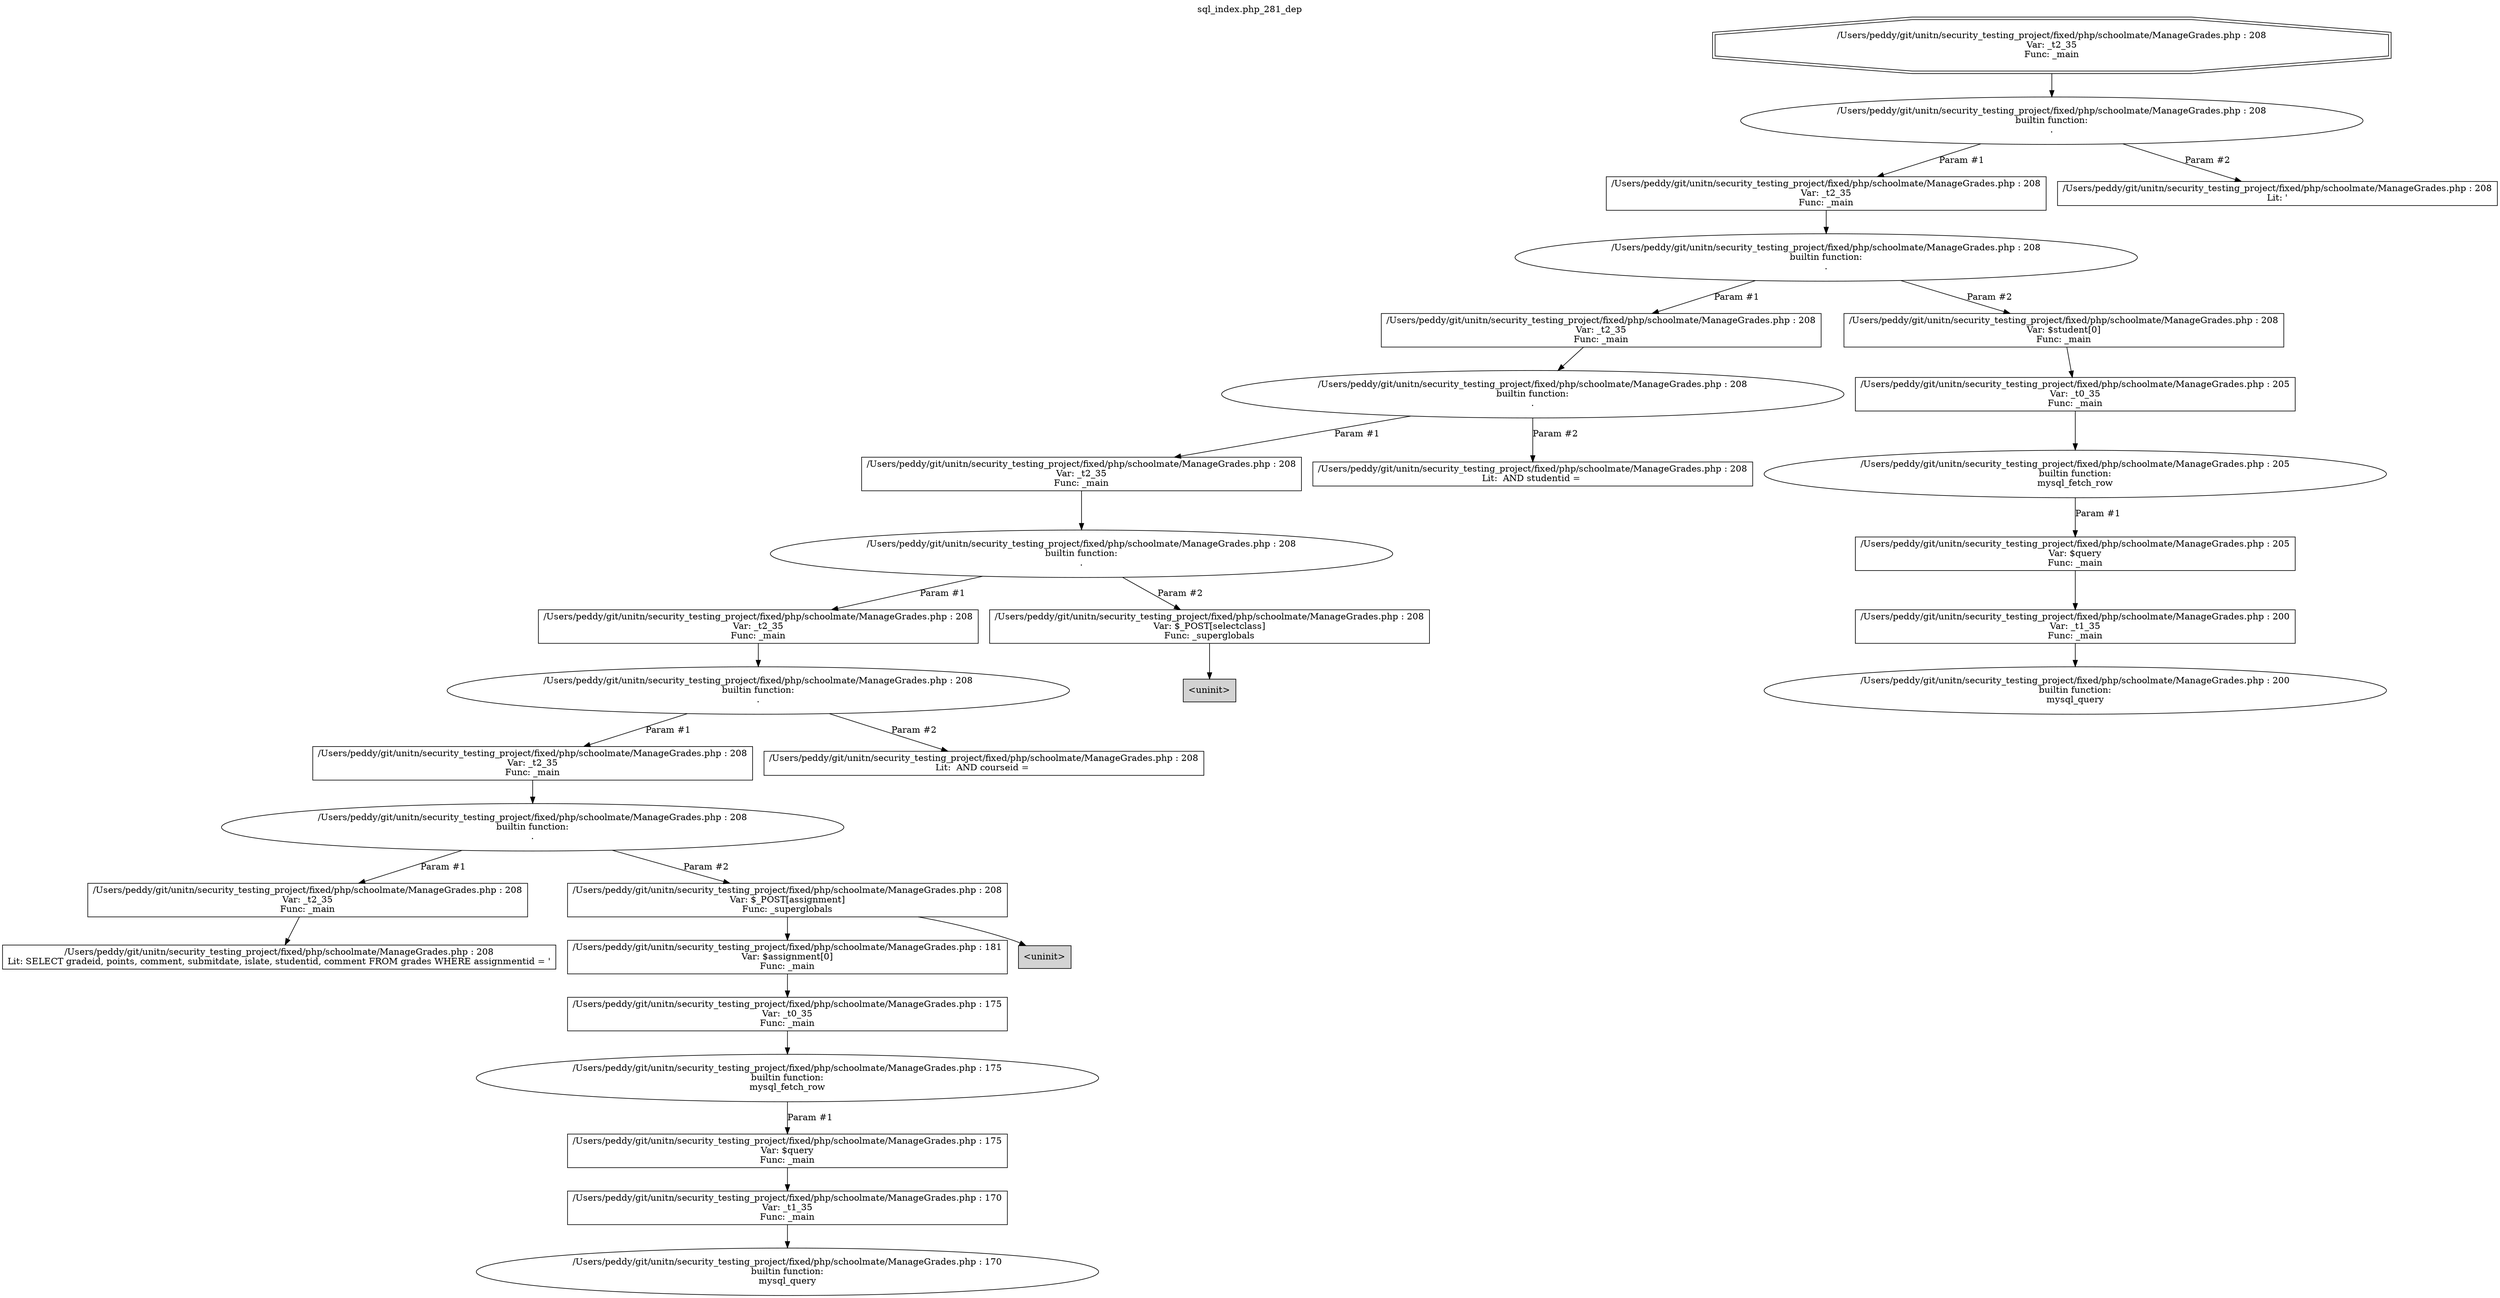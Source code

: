 digraph cfg {
  label="sql_index.php_281_dep";
  labelloc=t;
  n1 [shape=doubleoctagon, label="/Users/peddy/git/unitn/security_testing_project/fixed/php/schoolmate/ManageGrades.php : 208\nVar: _t2_35\nFunc: _main\n"];
  n2 [shape=ellipse, label="/Users/peddy/git/unitn/security_testing_project/fixed/php/schoolmate/ManageGrades.php : 208\nbuiltin function:\n.\n"];
  n3 [shape=box, label="/Users/peddy/git/unitn/security_testing_project/fixed/php/schoolmate/ManageGrades.php : 208\nVar: _t2_35\nFunc: _main\n"];
  n4 [shape=ellipse, label="/Users/peddy/git/unitn/security_testing_project/fixed/php/schoolmate/ManageGrades.php : 208\nbuiltin function:\n.\n"];
  n5 [shape=box, label="/Users/peddy/git/unitn/security_testing_project/fixed/php/schoolmate/ManageGrades.php : 208\nVar: _t2_35\nFunc: _main\n"];
  n6 [shape=ellipse, label="/Users/peddy/git/unitn/security_testing_project/fixed/php/schoolmate/ManageGrades.php : 208\nbuiltin function:\n.\n"];
  n7 [shape=box, label="/Users/peddy/git/unitn/security_testing_project/fixed/php/schoolmate/ManageGrades.php : 208\nVar: _t2_35\nFunc: _main\n"];
  n8 [shape=ellipse, label="/Users/peddy/git/unitn/security_testing_project/fixed/php/schoolmate/ManageGrades.php : 208\nbuiltin function:\n.\n"];
  n9 [shape=box, label="/Users/peddy/git/unitn/security_testing_project/fixed/php/schoolmate/ManageGrades.php : 208\nVar: _t2_35\nFunc: _main\n"];
  n10 [shape=ellipse, label="/Users/peddy/git/unitn/security_testing_project/fixed/php/schoolmate/ManageGrades.php : 208\nbuiltin function:\n.\n"];
  n11 [shape=box, label="/Users/peddy/git/unitn/security_testing_project/fixed/php/schoolmate/ManageGrades.php : 208\nVar: _t2_35\nFunc: _main\n"];
  n12 [shape=ellipse, label="/Users/peddy/git/unitn/security_testing_project/fixed/php/schoolmate/ManageGrades.php : 208\nbuiltin function:\n.\n"];
  n13 [shape=box, label="/Users/peddy/git/unitn/security_testing_project/fixed/php/schoolmate/ManageGrades.php : 208\nVar: _t2_35\nFunc: _main\n"];
  n14 [shape=box, label="/Users/peddy/git/unitn/security_testing_project/fixed/php/schoolmate/ManageGrades.php : 208\nLit: SELECT gradeid, points, comment, submitdate, islate, studentid, comment FROM grades WHERE assignmentid = '\n"];
  n15 [shape=box, label="/Users/peddy/git/unitn/security_testing_project/fixed/php/schoolmate/ManageGrades.php : 208\nVar: $_POST[assignment]\nFunc: _superglobals\n"];
  n16 [shape=box, label="/Users/peddy/git/unitn/security_testing_project/fixed/php/schoolmate/ManageGrades.php : 181\nVar: $assignment[0]\nFunc: _main\n"];
  n17 [shape=box, label="/Users/peddy/git/unitn/security_testing_project/fixed/php/schoolmate/ManageGrades.php : 175\nVar: _t0_35\nFunc: _main\n"];
  n18 [shape=ellipse, label="/Users/peddy/git/unitn/security_testing_project/fixed/php/schoolmate/ManageGrades.php : 175\nbuiltin function:\nmysql_fetch_row\n"];
  n19 [shape=box, label="/Users/peddy/git/unitn/security_testing_project/fixed/php/schoolmate/ManageGrades.php : 175\nVar: $query\nFunc: _main\n"];
  n20 [shape=box, label="/Users/peddy/git/unitn/security_testing_project/fixed/php/schoolmate/ManageGrades.php : 170\nVar: _t1_35\nFunc: _main\n"];
  n21 [shape=ellipse, label="/Users/peddy/git/unitn/security_testing_project/fixed/php/schoolmate/ManageGrades.php : 170\nbuiltin function:\nmysql_query\n"];
  n22 [shape=box, label="<uninit>",style=filled];
  n23 [shape=box, label="/Users/peddy/git/unitn/security_testing_project/fixed/php/schoolmate/ManageGrades.php : 208\nLit:  AND courseid = \n"];
  n24 [shape=box, label="/Users/peddy/git/unitn/security_testing_project/fixed/php/schoolmate/ManageGrades.php : 208\nVar: $_POST[selectclass]\nFunc: _superglobals\n"];
  n25 [shape=box, label="<uninit>",style=filled];
  n26 [shape=box, label="/Users/peddy/git/unitn/security_testing_project/fixed/php/schoolmate/ManageGrades.php : 208\nLit:  AND studentid = \n"];
  n27 [shape=box, label="/Users/peddy/git/unitn/security_testing_project/fixed/php/schoolmate/ManageGrades.php : 208\nVar: $student[0]\nFunc: _main\n"];
  n28 [shape=box, label="/Users/peddy/git/unitn/security_testing_project/fixed/php/schoolmate/ManageGrades.php : 205\nVar: _t0_35\nFunc: _main\n"];
  n29 [shape=ellipse, label="/Users/peddy/git/unitn/security_testing_project/fixed/php/schoolmate/ManageGrades.php : 205\nbuiltin function:\nmysql_fetch_row\n"];
  n30 [shape=box, label="/Users/peddy/git/unitn/security_testing_project/fixed/php/schoolmate/ManageGrades.php : 205\nVar: $query\nFunc: _main\n"];
  n31 [shape=box, label="/Users/peddy/git/unitn/security_testing_project/fixed/php/schoolmate/ManageGrades.php : 200\nVar: _t1_35\nFunc: _main\n"];
  n32 [shape=ellipse, label="/Users/peddy/git/unitn/security_testing_project/fixed/php/schoolmate/ManageGrades.php : 200\nbuiltin function:\nmysql_query\n"];
  n33 [shape=box, label="/Users/peddy/git/unitn/security_testing_project/fixed/php/schoolmate/ManageGrades.php : 208\nLit: '\n"];
  n1 -> n2;
  n3 -> n4;
  n5 -> n6;
  n7 -> n8;
  n9 -> n10;
  n11 -> n12;
  n13 -> n14;
  n12 -> n13[label="Param #1"];
  n12 -> n15[label="Param #2"];
  n17 -> n18;
  n20 -> n21;
  n19 -> n20;
  n18 -> n19[label="Param #1"];
  n16 -> n17;
  n15 -> n16;
  n15 -> n22;
  n10 -> n11[label="Param #1"];
  n10 -> n23[label="Param #2"];
  n8 -> n9[label="Param #1"];
  n8 -> n24[label="Param #2"];
  n24 -> n25;
  n6 -> n7[label="Param #1"];
  n6 -> n26[label="Param #2"];
  n4 -> n5[label="Param #1"];
  n4 -> n27[label="Param #2"];
  n28 -> n29;
  n31 -> n32;
  n30 -> n31;
  n29 -> n30[label="Param #1"];
  n27 -> n28;
  n2 -> n3[label="Param #1"];
  n2 -> n33[label="Param #2"];
}
